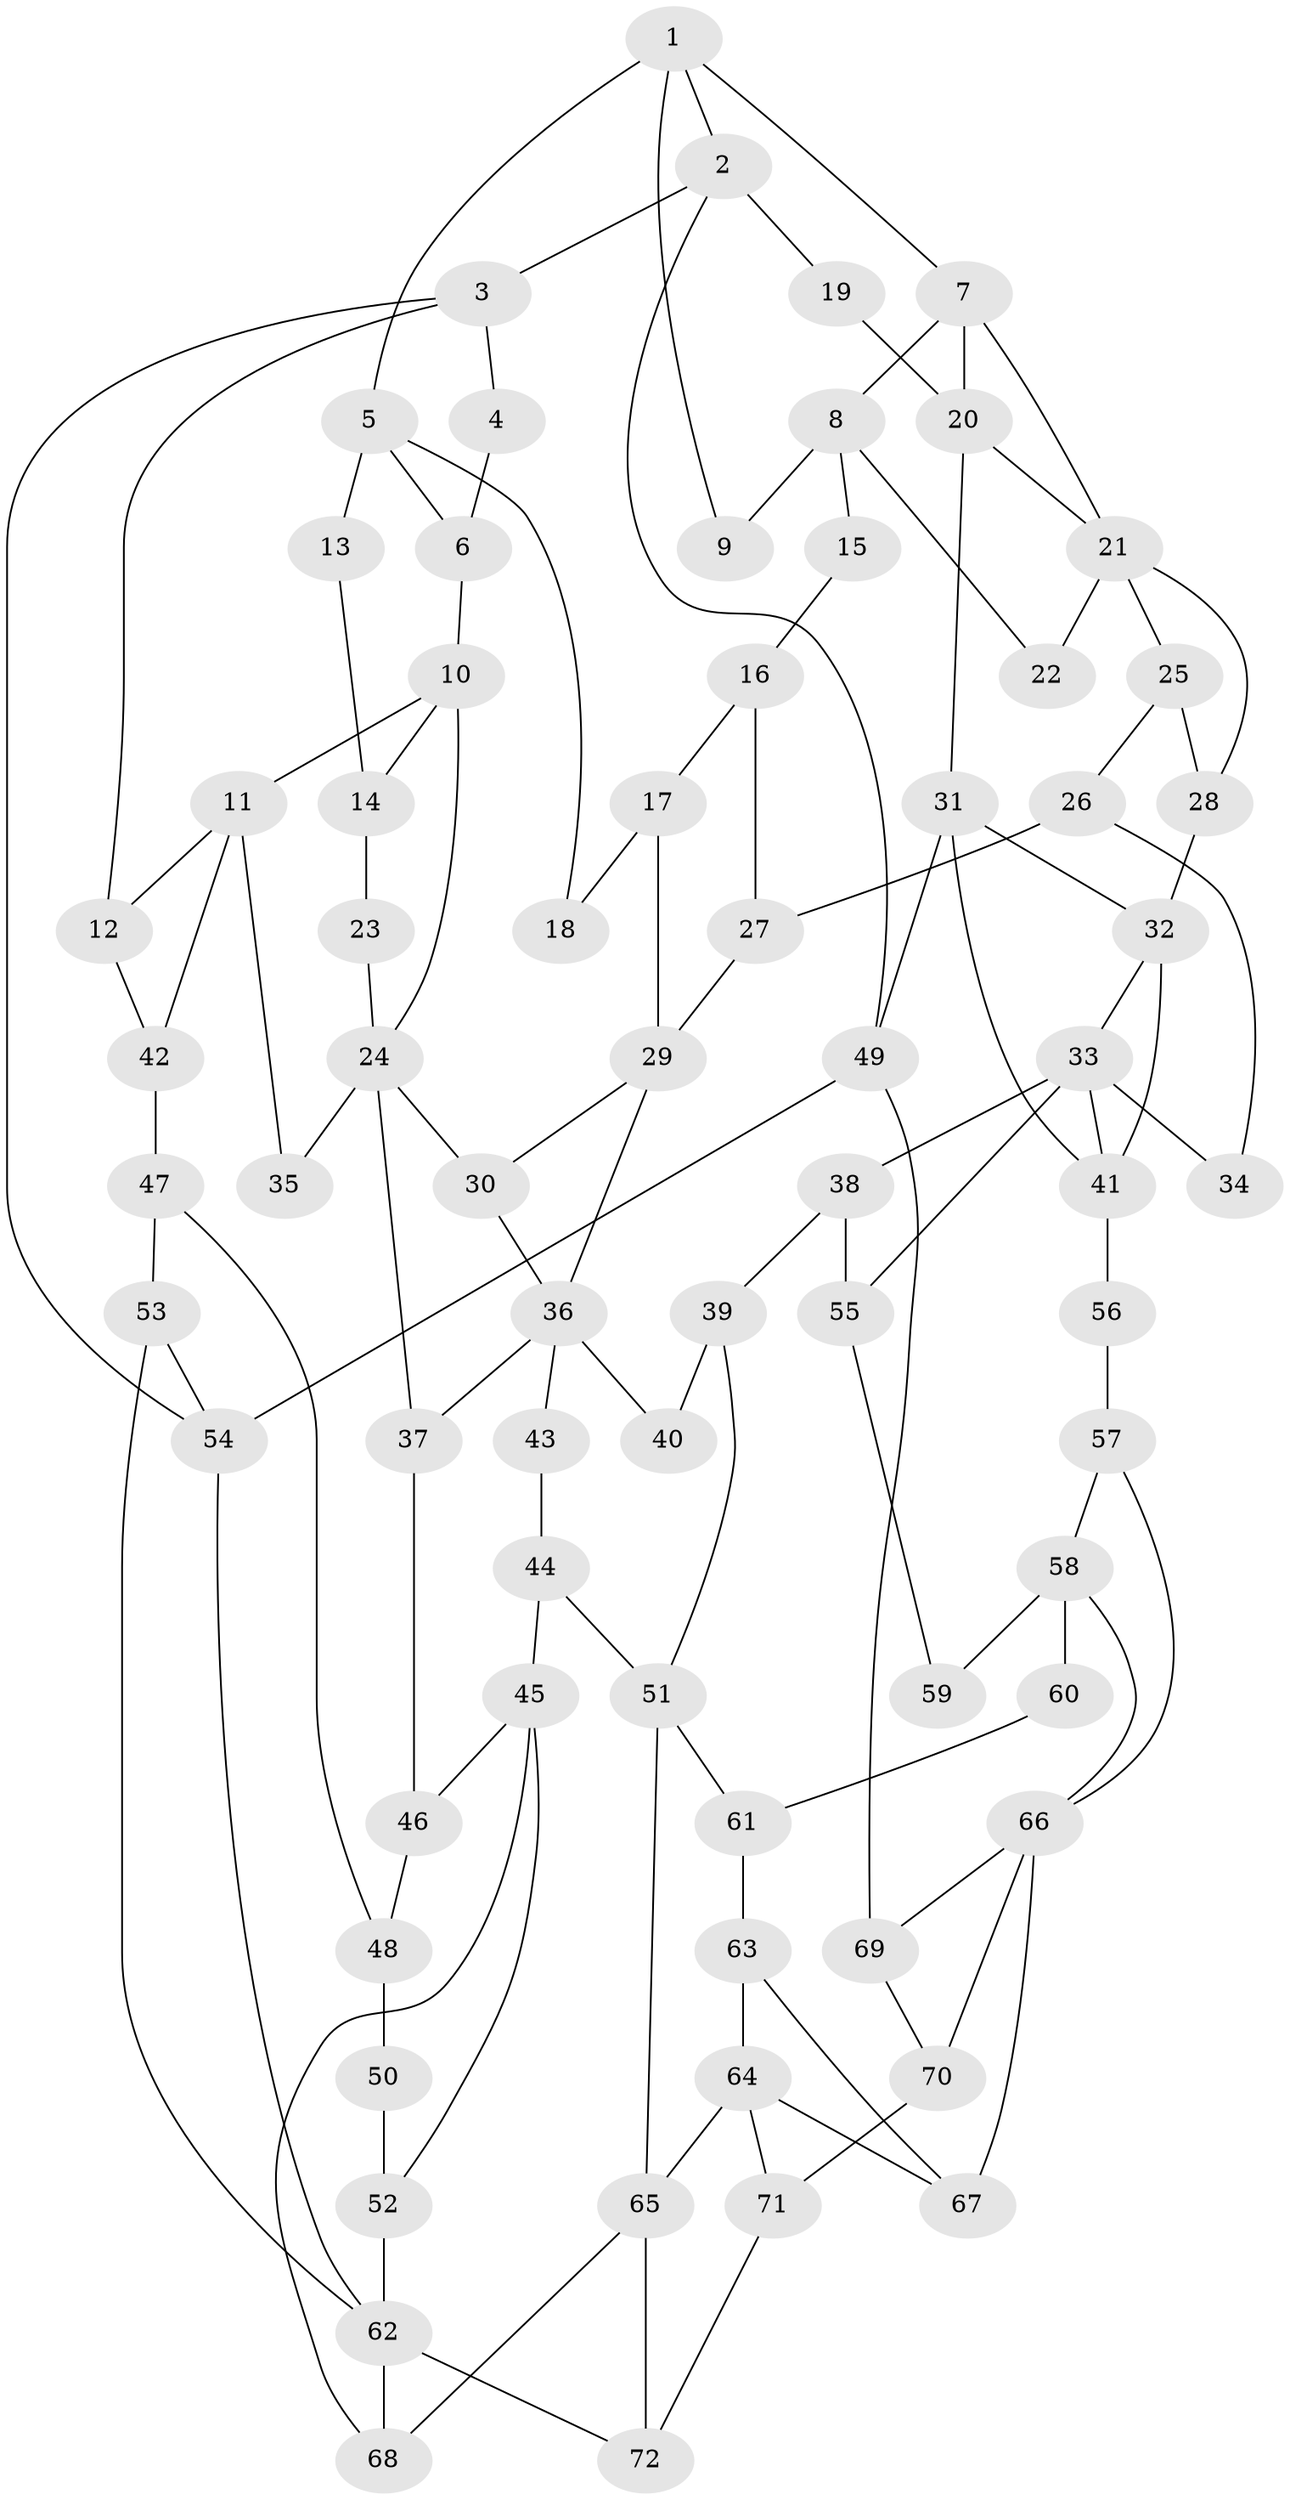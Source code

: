 // original degree distribution, {3: 0.020833333333333332, 4: 0.2222222222222222, 6: 0.2222222222222222, 5: 0.5347222222222222}
// Generated by graph-tools (version 1.1) at 2025/38/03/09/25 02:38:31]
// undirected, 72 vertices, 116 edges
graph export_dot {
graph [start="1"]
  node [color=gray90,style=filled];
  1;
  2;
  3;
  4;
  5;
  6;
  7;
  8;
  9;
  10;
  11;
  12;
  13;
  14;
  15;
  16;
  17;
  18;
  19;
  20;
  21;
  22;
  23;
  24;
  25;
  26;
  27;
  28;
  29;
  30;
  31;
  32;
  33;
  34;
  35;
  36;
  37;
  38;
  39;
  40;
  41;
  42;
  43;
  44;
  45;
  46;
  47;
  48;
  49;
  50;
  51;
  52;
  53;
  54;
  55;
  56;
  57;
  58;
  59;
  60;
  61;
  62;
  63;
  64;
  65;
  66;
  67;
  68;
  69;
  70;
  71;
  72;
  1 -- 2 [weight=1.0];
  1 -- 5 [weight=1.0];
  1 -- 7 [weight=1.0];
  1 -- 9 [weight=1.0];
  2 -- 3 [weight=1.0];
  2 -- 19 [weight=1.0];
  2 -- 49 [weight=1.0];
  3 -- 4 [weight=1.0];
  3 -- 12 [weight=1.0];
  3 -- 54 [weight=1.0];
  4 -- 6 [weight=1.0];
  5 -- 6 [weight=1.0];
  5 -- 13 [weight=2.0];
  5 -- 18 [weight=2.0];
  6 -- 10 [weight=2.0];
  7 -- 8 [weight=1.0];
  7 -- 20 [weight=1.0];
  7 -- 21 [weight=1.0];
  8 -- 9 [weight=2.0];
  8 -- 15 [weight=2.0];
  8 -- 22 [weight=1.0];
  10 -- 11 [weight=2.0];
  10 -- 14 [weight=1.0];
  10 -- 24 [weight=1.0];
  11 -- 12 [weight=1.0];
  11 -- 35 [weight=1.0];
  11 -- 42 [weight=1.0];
  12 -- 42 [weight=1.0];
  13 -- 14 [weight=1.0];
  14 -- 23 [weight=1.0];
  15 -- 16 [weight=2.0];
  16 -- 17 [weight=2.0];
  16 -- 27 [weight=1.0];
  17 -- 18 [weight=2.0];
  17 -- 29 [weight=2.0];
  19 -- 20 [weight=2.0];
  20 -- 21 [weight=1.0];
  20 -- 31 [weight=1.0];
  21 -- 22 [weight=2.0];
  21 -- 25 [weight=1.0];
  21 -- 28 [weight=1.0];
  23 -- 24 [weight=2.0];
  24 -- 30 [weight=1.0];
  24 -- 35 [weight=1.0];
  24 -- 37 [weight=1.0];
  25 -- 26 [weight=1.0];
  25 -- 28 [weight=1.0];
  26 -- 27 [weight=1.0];
  26 -- 34 [weight=1.0];
  27 -- 29 [weight=1.0];
  28 -- 32 [weight=2.0];
  29 -- 30 [weight=1.0];
  29 -- 36 [weight=1.0];
  30 -- 36 [weight=1.0];
  31 -- 32 [weight=1.0];
  31 -- 41 [weight=1.0];
  31 -- 49 [weight=1.0];
  32 -- 33 [weight=1.0];
  32 -- 41 [weight=2.0];
  33 -- 34 [weight=2.0];
  33 -- 38 [weight=1.0];
  33 -- 41 [weight=1.0];
  33 -- 55 [weight=1.0];
  36 -- 37 [weight=1.0];
  36 -- 40 [weight=2.0];
  36 -- 43 [weight=1.0];
  37 -- 46 [weight=1.0];
  38 -- 39 [weight=1.0];
  38 -- 55 [weight=1.0];
  39 -- 40 [weight=1.0];
  39 -- 51 [weight=1.0];
  41 -- 56 [weight=2.0];
  42 -- 47 [weight=1.0];
  43 -- 44 [weight=2.0];
  44 -- 45 [weight=2.0];
  44 -- 51 [weight=2.0];
  45 -- 46 [weight=1.0];
  45 -- 52 [weight=1.0];
  45 -- 68 [weight=1.0];
  46 -- 48 [weight=1.0];
  47 -- 48 [weight=1.0];
  47 -- 53 [weight=1.0];
  48 -- 50 [weight=2.0];
  49 -- 54 [weight=1.0];
  49 -- 69 [weight=1.0];
  50 -- 52 [weight=1.0];
  51 -- 61 [weight=1.0];
  51 -- 65 [weight=1.0];
  52 -- 62 [weight=2.0];
  53 -- 54 [weight=1.0];
  53 -- 62 [weight=1.0];
  54 -- 62 [weight=1.0];
  55 -- 59 [weight=1.0];
  56 -- 57 [weight=1.0];
  57 -- 58 [weight=1.0];
  57 -- 66 [weight=1.0];
  58 -- 59 [weight=2.0];
  58 -- 60 [weight=2.0];
  58 -- 66 [weight=1.0];
  60 -- 61 [weight=1.0];
  61 -- 63 [weight=1.0];
  62 -- 68 [weight=1.0];
  62 -- 72 [weight=1.0];
  63 -- 64 [weight=1.0];
  63 -- 67 [weight=1.0];
  64 -- 65 [weight=2.0];
  64 -- 67 [weight=1.0];
  64 -- 71 [weight=2.0];
  65 -- 68 [weight=1.0];
  65 -- 72 [weight=1.0];
  66 -- 67 [weight=2.0];
  66 -- 69 [weight=1.0];
  66 -- 70 [weight=1.0];
  69 -- 70 [weight=1.0];
  70 -- 71 [weight=2.0];
  71 -- 72 [weight=1.0];
}
